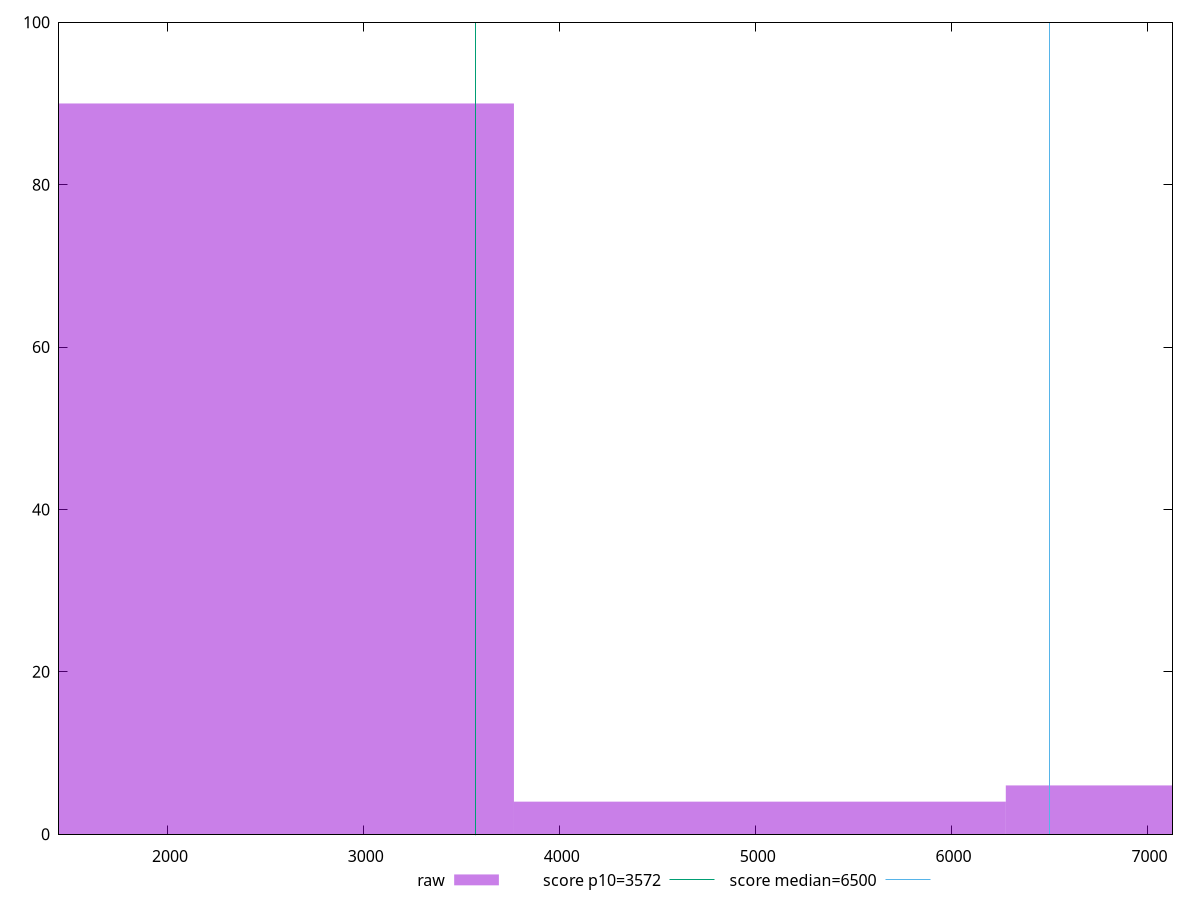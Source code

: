reset

$raw <<EOF
2510.7369289334333 90
7532.2107868003 6
5021.473857866867 4
EOF

set key outside below
set boxwidth 2510.7369289334333
set xrange [1443.867:7127.810000000001]
set yrange [0:100]
set trange [0:100]
set style fill transparent solid 0.5 noborder

set parametric
set terminal svg size 640, 490 enhanced background rgb 'white'
set output "reports/report_00028_2021-02-24T12-49-42.674Z/first-cpu-idle/samples/agenda/raw/histogram.svg"

plot $raw title "raw" with boxes, \
     3572,t title "score p10=3572", \
     6500,t title "score median=6500"

reset
